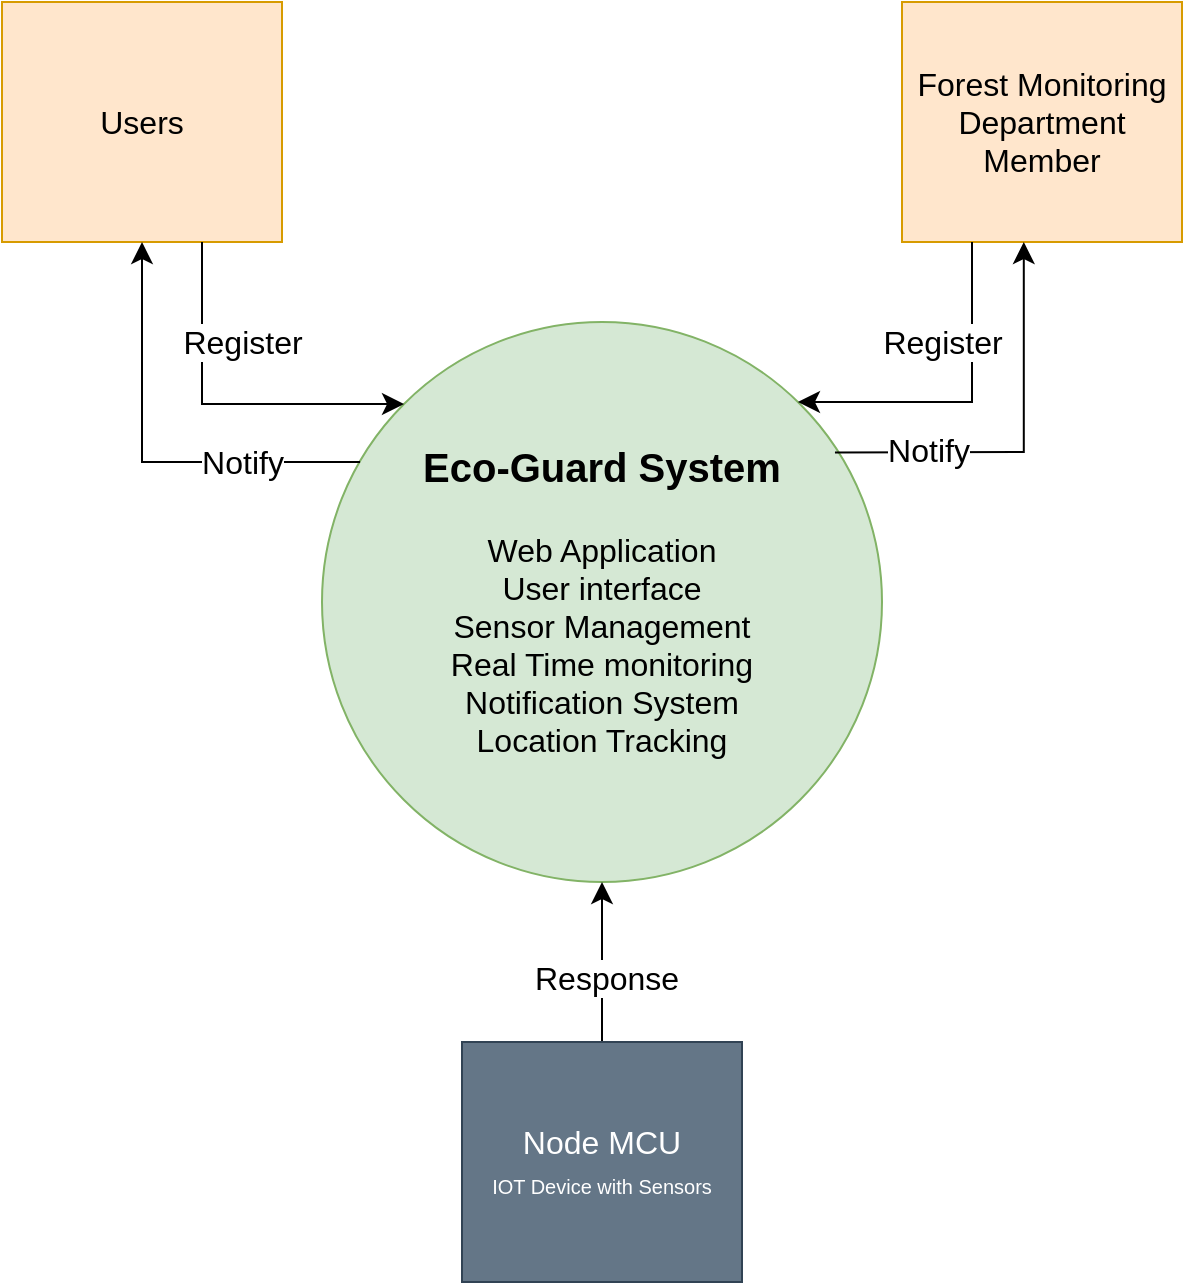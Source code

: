 <mxfile version="22.1.21" type="github" pages="3">
  <diagram name="Context Diagram" id="isF_3AFGJhiwNA9Eiq8M">
    <mxGraphModel dx="1878" dy="1072" grid="1" gridSize="10" guides="1" tooltips="1" connect="1" arrows="1" fold="1" page="1" pageScale="1" pageWidth="850" pageHeight="1100" math="0" shadow="0">
      <root>
        <mxCell id="0" />
        <mxCell id="1" parent="0" />
        <mxCell id="8bSUecY0tnSQXILsxd97-2" value="&lt;font style=&quot;border-color: var(--border-color); font-size: 20px;&quot;&gt;&lt;b style=&quot;border-color: var(--border-color);&quot;&gt;Eco-Guard System&lt;br style=&quot;border-color: var(--border-color);&quot;&gt;&lt;/b&gt;&lt;/font&gt;&lt;br style=&quot;border-color: var(--border-color);&quot;&gt;Web Application&lt;br style=&quot;border-color: var(--border-color);&quot;&gt;User interface&lt;br style=&quot;border-color: var(--border-color);&quot;&gt;Sensor Management&lt;br style=&quot;border-color: var(--border-color);&quot;&gt;Real Time monitoring&lt;br style=&quot;border-color: var(--border-color);&quot;&gt;Notification System&lt;br&gt;Location Tracking" style="ellipse;whiteSpace=wrap;html=1;aspect=fixed;fontSize=16;fillColor=#d5e8d4;strokeColor=#82b366;" vertex="1" parent="1">
          <mxGeometry x="300" y="370" width="280" height="280" as="geometry" />
        </mxCell>
        <mxCell id="8bSUecY0tnSQXILsxd97-3" value="Forest Monitoring&lt;br&gt;Department&lt;br&gt;Member" style="whiteSpace=wrap;html=1;fontSize=16;imageAspect=1;resizable=1;autosize=0;recursiveResize=1;perimeter=rectanglePerimeter;resizeHeight=0;resizeWidth=0;fixedWidth=0;expand=1;editable=1;movable=1;rotatable=1;deletable=1;locked=0;connectable=1;glass=0;fillStyle=auto;gradientDirection=north;fillColor=#ffe6cc;strokeColor=#d79b00;rounded=0;shadow=0;" vertex="1" parent="1">
          <mxGeometry x="590" y="210" width="140" height="120" as="geometry" />
        </mxCell>
        <mxCell id="8bSUecY0tnSQXILsxd97-5" value="Users" style="whiteSpace=wrap;html=1;fontSize=16;imageAspect=1;resizable=1;autosize=0;recursiveResize=1;perimeter=rectanglePerimeter;resizeHeight=0;resizeWidth=0;fixedWidth=0;expand=1;editable=1;movable=1;rotatable=1;deletable=1;locked=0;connectable=1;glass=0;fillStyle=auto;gradientDirection=north;fillColor=#ffe6cc;strokeColor=#d79b00;rounded=0;shadow=0;" vertex="1" parent="1">
          <mxGeometry x="140" y="210" width="140" height="120" as="geometry" />
        </mxCell>
        <mxCell id="8bSUecY0tnSQXILsxd97-8" style="edgeStyle=none;curved=1;rounded=0;orthogonalLoop=1;jettySize=auto;html=1;entryX=0.5;entryY=1;entryDx=0;entryDy=0;fontSize=12;startSize=8;endSize=8;" edge="1" parent="1" source="8bSUecY0tnSQXILsxd97-7" target="8bSUecY0tnSQXILsxd97-2">
          <mxGeometry relative="1" as="geometry" />
        </mxCell>
        <mxCell id="8bSUecY0tnSQXILsxd97-24" value="Response" style="edgeLabel;html=1;align=center;verticalAlign=middle;resizable=0;points=[];fontSize=16;" vertex="1" connectable="0" parent="8bSUecY0tnSQXILsxd97-8">
          <mxGeometry x="-0.194" y="-2" relative="1" as="geometry">
            <mxPoint as="offset" />
          </mxGeometry>
        </mxCell>
        <mxCell id="8bSUecY0tnSQXILsxd97-7" value="Node MCU&lt;br&gt;&lt;font style=&quot;font-size: 10px;&quot;&gt;IOT Device with Sensors&lt;/font&gt;" style="whiteSpace=wrap;html=1;fontSize=16;imageAspect=1;resizable=1;autosize=0;recursiveResize=1;perimeter=rectanglePerimeter;resizeHeight=0;resizeWidth=0;fixedWidth=0;expand=1;editable=1;movable=1;rotatable=1;deletable=1;locked=0;connectable=1;glass=0;fillStyle=auto;gradientDirection=north;fillColor=#647687;strokeColor=#314354;rounded=0;shadow=0;fontColor=#ffffff;" vertex="1" parent="1">
          <mxGeometry x="370" y="730" width="140" height="120" as="geometry" />
        </mxCell>
        <mxCell id="8bSUecY0tnSQXILsxd97-16" value="" style="edgeStyle=elbowEdgeStyle;elbow=vertical;endArrow=classic;html=1;curved=0;rounded=0;endSize=8;startSize=8;fontSize=12;exitX=0.068;exitY=0.25;exitDx=0;exitDy=0;exitPerimeter=0;" edge="1" parent="1" source="8bSUecY0tnSQXILsxd97-2">
          <mxGeometry width="50" height="50" relative="1" as="geometry">
            <mxPoint x="300" y="530" as="sourcePoint" />
            <mxPoint x="210" y="330" as="targetPoint" />
            <Array as="points">
              <mxPoint x="270" y="440" />
            </Array>
          </mxGeometry>
        </mxCell>
        <mxCell id="8bSUecY0tnSQXILsxd97-17" value="" style="edgeStyle=segmentEdgeStyle;endArrow=classic;html=1;curved=0;rounded=0;endSize=8;startSize=8;fontSize=12;entryX=0;entryY=0;entryDx=0;entryDy=0;" edge="1" parent="1" target="8bSUecY0tnSQXILsxd97-2">
          <mxGeometry width="50" height="50" relative="1" as="geometry">
            <mxPoint x="240" y="330" as="sourcePoint" />
            <mxPoint x="160" y="400" as="targetPoint" />
            <Array as="points">
              <mxPoint x="240" y="330" />
              <mxPoint x="240" y="411" />
            </Array>
          </mxGeometry>
        </mxCell>
        <mxCell id="8bSUecY0tnSQXILsxd97-18" value="Register" style="edgeLabel;html=1;align=center;verticalAlign=middle;resizable=0;points=[];fontSize=16;" vertex="1" connectable="0" parent="8bSUecY0tnSQXILsxd97-17">
          <mxGeometry x="-0.174" y="-1" relative="1" as="geometry">
            <mxPoint x="21" y="-25" as="offset" />
          </mxGeometry>
        </mxCell>
        <mxCell id="8bSUecY0tnSQXILsxd97-19" value="Notify" style="edgeLabel;html=1;align=center;verticalAlign=middle;resizable=0;points=[];fontSize=16;" vertex="1" connectable="0" parent="8bSUecY0tnSQXILsxd97-17">
          <mxGeometry x="-0.174" y="-1" relative="1" as="geometry">
            <mxPoint x="21" y="35" as="offset" />
          </mxGeometry>
        </mxCell>
        <mxCell id="8bSUecY0tnSQXILsxd97-20" value="" style="edgeStyle=elbowEdgeStyle;elbow=vertical;endArrow=classic;html=1;curved=0;rounded=0;endSize=8;startSize=8;fontSize=12;entryX=0.435;entryY=1.018;entryDx=0;entryDy=0;entryPerimeter=0;exitX=0.916;exitY=0.233;exitDx=0;exitDy=0;exitPerimeter=0;" edge="1" parent="1" source="8bSUecY0tnSQXILsxd97-2">
          <mxGeometry width="50" height="50" relative="1" as="geometry">
            <mxPoint x="574.164" y="467.84" as="sourcePoint" />
            <mxPoint x="650.9" y="330.0" as="targetPoint" />
            <Array as="points">
              <mxPoint x="610" y="435" />
            </Array>
          </mxGeometry>
        </mxCell>
        <mxCell id="8bSUecY0tnSQXILsxd97-21" value="" style="edgeStyle=segmentEdgeStyle;endArrow=classic;html=1;curved=0;rounded=0;endSize=8;startSize=8;fontSize=12;exitX=0.25;exitY=1;exitDx=0;exitDy=0;" edge="1" parent="1" source="8bSUecY0tnSQXILsxd97-3" target="8bSUecY0tnSQXILsxd97-2">
          <mxGeometry width="50" height="50" relative="1" as="geometry">
            <mxPoint x="680" y="357.84" as="sourcePoint" />
            <mxPoint x="560" y="410" as="targetPoint" />
            <Array as="points">
              <mxPoint x="625" y="410" />
            </Array>
          </mxGeometry>
        </mxCell>
        <mxCell id="8bSUecY0tnSQXILsxd97-22" value="Register" style="edgeLabel;html=1;align=center;verticalAlign=middle;resizable=0;points=[];fontSize=16;" vertex="1" connectable="0" parent="8bSUecY0tnSQXILsxd97-21">
          <mxGeometry x="-0.174" y="-1" relative="1" as="geometry">
            <mxPoint x="-14" y="-19" as="offset" />
          </mxGeometry>
        </mxCell>
        <mxCell id="8bSUecY0tnSQXILsxd97-23" value="Notify" style="edgeLabel;html=1;align=center;verticalAlign=middle;resizable=0;points=[];fontSize=16;" vertex="1" connectable="0" parent="8bSUecY0tnSQXILsxd97-21">
          <mxGeometry x="-0.174" y="-1" relative="1" as="geometry">
            <mxPoint x="-21" y="35" as="offset" />
          </mxGeometry>
        </mxCell>
      </root>
    </mxGraphModel>
  </diagram>
  <diagram name="Copy of Context Diagram" id="G_Z1w2eei_NWnaJJVMPD">
    <mxGraphModel dx="1425" dy="813" grid="1" gridSize="10" guides="1" tooltips="1" connect="1" arrows="1" fold="1" page="1" pageScale="1" pageWidth="850" pageHeight="1100" math="0" shadow="0">
      <root>
        <mxCell id="zQtHp6Epymdsno-iWiZK-0" />
        <mxCell id="zQtHp6Epymdsno-iWiZK-1" parent="zQtHp6Epymdsno-iWiZK-0" />
        <mxCell id="kzB733Oi7Ji3qb4j0iUT-13" style="edgeStyle=none;curved=1;rounded=0;orthogonalLoop=1;jettySize=auto;html=1;entryX=0.5;entryY=1;entryDx=0;entryDy=0;fontSize=12;startSize=8;endSize=8;" edge="1" parent="zQtHp6Epymdsno-iWiZK-1" source="zQtHp6Epymdsno-iWiZK-2" target="kzB733Oi7Ji3qb4j0iUT-9">
          <mxGeometry relative="1" as="geometry" />
        </mxCell>
        <mxCell id="zQtHp6Epymdsno-iWiZK-2" value="&lt;font style=&quot;border-color: var(--border-color); font-size: 20px;&quot;&gt;&lt;b style=&quot;border-color: var(--border-color);&quot;&gt;Eco-Guard System&lt;/b&gt;&lt;/font&gt;&lt;br style=&quot;border-color: var(--border-color);&quot;&gt;&lt;font size=&quot;1&quot; style=&quot;&quot;&gt;&lt;b style=&quot;font-size: 20px;&quot;&gt;&lt;br&gt;&lt;/b&gt;&lt;/font&gt;Web Application&lt;br style=&quot;border-color: var(--border-color);&quot;&gt;User interface&lt;br style=&quot;border-color: var(--border-color);&quot;&gt;Sensor Management&lt;br style=&quot;border-color: var(--border-color);&quot;&gt;Real Time monitoring" style="ellipse;whiteSpace=wrap;html=1;aspect=fixed;fontSize=16;fillColor=#d5e8d4;strokeColor=#82b366;" vertex="1" parent="zQtHp6Epymdsno-iWiZK-1">
          <mxGeometry x="300" y="370" width="280" height="280" as="geometry" />
        </mxCell>
        <mxCell id="zQtHp6Epymdsno-iWiZK-3" value="Forest Monitoring&lt;br&gt;Department&lt;br&gt;Member" style="whiteSpace=wrap;html=1;fontSize=16;imageAspect=1;resizable=1;autosize=0;recursiveResize=1;perimeter=rectanglePerimeter;resizeHeight=0;resizeWidth=0;fixedWidth=0;expand=1;editable=1;movable=1;rotatable=1;deletable=1;locked=0;connectable=1;glass=0;fillStyle=auto;gradientDirection=north;fillColor=#ffe6cc;strokeColor=#d79b00;rounded=0;shadow=0;" vertex="1" parent="zQtHp6Epymdsno-iWiZK-1">
          <mxGeometry x="590" y="210" width="140" height="120" as="geometry" />
        </mxCell>
        <mxCell id="zQtHp6Epymdsno-iWiZK-4" value="Users" style="whiteSpace=wrap;html=1;fontSize=16;imageAspect=1;resizable=1;autosize=0;recursiveResize=1;perimeter=rectanglePerimeter;resizeHeight=0;resizeWidth=0;fixedWidth=0;expand=1;editable=1;movable=1;rotatable=1;deletable=1;locked=0;connectable=1;glass=0;fillStyle=auto;gradientDirection=north;fillColor=#ffe6cc;strokeColor=#d79b00;rounded=0;shadow=0;" vertex="1" parent="zQtHp6Epymdsno-iWiZK-1">
          <mxGeometry x="140" y="210" width="140" height="120" as="geometry" />
        </mxCell>
        <mxCell id="zQtHp6Epymdsno-iWiZK-5" style="edgeStyle=none;curved=1;rounded=0;orthogonalLoop=1;jettySize=auto;html=1;entryX=0.5;entryY=1;entryDx=0;entryDy=0;fontSize=12;startSize=8;endSize=8;" edge="1" parent="zQtHp6Epymdsno-iWiZK-1" source="zQtHp6Epymdsno-iWiZK-7" target="zQtHp6Epymdsno-iWiZK-2">
          <mxGeometry relative="1" as="geometry" />
        </mxCell>
        <mxCell id="zQtHp6Epymdsno-iWiZK-6" value="Response" style="edgeLabel;html=1;align=center;verticalAlign=middle;resizable=0;points=[];fontSize=16;" vertex="1" connectable="0" parent="zQtHp6Epymdsno-iWiZK-5">
          <mxGeometry x="-0.194" y="-2" relative="1" as="geometry">
            <mxPoint as="offset" />
          </mxGeometry>
        </mxCell>
        <mxCell id="zQtHp6Epymdsno-iWiZK-7" value="Node MCU&lt;br&gt;&lt;font style=&quot;font-size: 10px;&quot;&gt;IOT Device with Sensors&lt;/font&gt;" style="whiteSpace=wrap;html=1;fontSize=16;imageAspect=1;resizable=1;autosize=0;recursiveResize=1;perimeter=rectanglePerimeter;resizeHeight=0;resizeWidth=0;fixedWidth=0;expand=1;editable=1;movable=1;rotatable=1;deletable=1;locked=0;connectable=1;glass=0;fillStyle=auto;gradientDirection=north;fillColor=#647687;strokeColor=#314354;rounded=0;shadow=0;fontColor=#ffffff;" vertex="1" parent="zQtHp6Epymdsno-iWiZK-1">
          <mxGeometry x="370" y="730" width="140" height="120" as="geometry" />
        </mxCell>
        <mxCell id="zQtHp6Epymdsno-iWiZK-8" value="" style="edgeStyle=elbowEdgeStyle;elbow=vertical;endArrow=classic;html=1;curved=0;rounded=0;endSize=8;startSize=8;fontSize=12;exitX=0;exitY=0.5;exitDx=0;exitDy=0;entryX=1;entryY=0.5;entryDx=0;entryDy=0;" edge="1" parent="zQtHp6Epymdsno-iWiZK-1" source="kzB733Oi7Ji3qb4j0iUT-9" target="zQtHp6Epymdsno-iWiZK-4">
          <mxGeometry width="50" height="50" relative="1" as="geometry">
            <mxPoint x="300" y="530" as="sourcePoint" />
            <mxPoint x="210" y="330" as="targetPoint" />
            <Array as="points">
              <mxPoint x="320" y="270" />
            </Array>
          </mxGeometry>
        </mxCell>
        <mxCell id="zQtHp6Epymdsno-iWiZK-9" value="" style="edgeStyle=segmentEdgeStyle;endArrow=classic;html=1;curved=0;rounded=0;endSize=8;startSize=8;fontSize=12;entryX=0;entryY=0;entryDx=0;entryDy=0;" edge="1" parent="zQtHp6Epymdsno-iWiZK-1" target="zQtHp6Epymdsno-iWiZK-2">
          <mxGeometry width="50" height="50" relative="1" as="geometry">
            <mxPoint x="240" y="330" as="sourcePoint" />
            <mxPoint x="160" y="400" as="targetPoint" />
            <Array as="points">
              <mxPoint x="240" y="330" />
              <mxPoint x="240" y="411" />
            </Array>
          </mxGeometry>
        </mxCell>
        <mxCell id="zQtHp6Epymdsno-iWiZK-10" value="Register" style="edgeLabel;html=1;align=center;verticalAlign=middle;resizable=0;points=[];fontSize=16;" vertex="1" connectable="0" parent="zQtHp6Epymdsno-iWiZK-9">
          <mxGeometry x="-0.174" y="-1" relative="1" as="geometry">
            <mxPoint x="21" y="-25" as="offset" />
          </mxGeometry>
        </mxCell>
        <mxCell id="zQtHp6Epymdsno-iWiZK-11" value="Notify" style="edgeLabel;html=1;align=center;verticalAlign=middle;resizable=0;points=[];fontSize=16;" vertex="1" connectable="0" parent="zQtHp6Epymdsno-iWiZK-9">
          <mxGeometry x="-0.174" y="-1" relative="1" as="geometry">
            <mxPoint x="81" y="-135" as="offset" />
          </mxGeometry>
        </mxCell>
        <mxCell id="zQtHp6Epymdsno-iWiZK-13" value="" style="edgeStyle=segmentEdgeStyle;endArrow=classic;html=1;curved=0;rounded=0;endSize=8;startSize=8;fontSize=12;exitX=0.25;exitY=1;exitDx=0;exitDy=0;" edge="1" parent="zQtHp6Epymdsno-iWiZK-1" source="zQtHp6Epymdsno-iWiZK-3" target="zQtHp6Epymdsno-iWiZK-2">
          <mxGeometry width="50" height="50" relative="1" as="geometry">
            <mxPoint x="680" y="357.84" as="sourcePoint" />
            <mxPoint x="560" y="410" as="targetPoint" />
            <Array as="points">
              <mxPoint x="625" y="410" />
            </Array>
          </mxGeometry>
        </mxCell>
        <mxCell id="zQtHp6Epymdsno-iWiZK-14" value="Register" style="edgeLabel;html=1;align=center;verticalAlign=middle;resizable=0;points=[];fontSize=16;" vertex="1" connectable="0" parent="zQtHp6Epymdsno-iWiZK-13">
          <mxGeometry x="-0.174" y="-1" relative="1" as="geometry">
            <mxPoint x="-14" y="-19" as="offset" />
          </mxGeometry>
        </mxCell>
        <mxCell id="kzB733Oi7Ji3qb4j0iUT-0" value="MQ2 sensor&lt;br&gt;&lt;font style=&quot;font-size: 10px;&quot;&gt;Gas and Smoke Detection&lt;/font&gt;" style="whiteSpace=wrap;html=1;fontSize=16;imageAspect=1;resizable=1;autosize=0;recursiveResize=1;perimeter=rectanglePerimeter;resizeHeight=0;resizeWidth=0;fixedWidth=0;expand=1;editable=1;movable=1;rotatable=1;deletable=1;locked=0;connectable=1;glass=0;fillStyle=auto;gradientDirection=north;fillColor=#76608a;strokeColor=#432D57;rounded=0;shadow=0;fontColor=#ffffff;" vertex="1" parent="zQtHp6Epymdsno-iWiZK-1">
          <mxGeometry x="180" y="825" width="110" height="70" as="geometry" />
        </mxCell>
        <mxCell id="kzB733Oi7Ji3qb4j0iUT-1" value="Flame Detection sensor" style="whiteSpace=wrap;html=1;fontSize=16;imageAspect=1;resizable=1;autosize=0;recursiveResize=1;perimeter=rectanglePerimeter;resizeHeight=0;resizeWidth=0;fixedWidth=0;expand=1;editable=1;movable=1;rotatable=1;deletable=1;locked=0;connectable=1;glass=0;fillStyle=auto;gradientDirection=north;fillColor=#fa6800;strokeColor=#C73500;rounded=0;shadow=0;fontColor=#000000;" vertex="1" parent="zQtHp6Epymdsno-iWiZK-1">
          <mxGeometry x="362.5" y="920" width="155" height="70" as="geometry" />
        </mxCell>
        <mxCell id="kzB733Oi7Ji3qb4j0iUT-2" value="Alarms&lt;br&gt;LED / Siren" style="whiteSpace=wrap;html=1;fontSize=16;imageAspect=1;resizable=1;autosize=0;recursiveResize=1;perimeter=rectanglePerimeter;resizeHeight=0;resizeWidth=0;fixedWidth=0;expand=1;editable=1;movable=1;rotatable=1;deletable=1;locked=0;connectable=1;glass=0;fillStyle=auto;gradientDirection=north;fillColor=#e3c800;strokeColor=#B09500;rounded=0;shadow=0;fontColor=#000000;" vertex="1" parent="zQtHp6Epymdsno-iWiZK-1">
          <mxGeometry x="600" y="825" width="110" height="70" as="geometry" />
        </mxCell>
        <mxCell id="kzB733Oi7Ji3qb4j0iUT-3" value="" style="endArrow=classic;html=1;rounded=0;fontSize=12;startSize=8;endSize=8;curved=1;exitX=1;exitY=0.5;exitDx=0;exitDy=0;entryX=0.011;entryY=0.538;entryDx=0;entryDy=0;entryPerimeter=0;" edge="1" parent="zQtHp6Epymdsno-iWiZK-1" source="kzB733Oi7Ji3qb4j0iUT-0" target="zQtHp6Epymdsno-iWiZK-7">
          <mxGeometry width="50" height="50" relative="1" as="geometry">
            <mxPoint x="330" y="820" as="sourcePoint" />
            <mxPoint x="380" y="770" as="targetPoint" />
          </mxGeometry>
        </mxCell>
        <mxCell id="kzB733Oi7Ji3qb4j0iUT-4" value="Identify" style="edgeLabel;html=1;align=center;verticalAlign=middle;resizable=0;points=[];fontSize=16;" vertex="1" connectable="0" parent="kzB733Oi7Ji3qb4j0iUT-3">
          <mxGeometry x="-0.251" relative="1" as="geometry">
            <mxPoint as="offset" />
          </mxGeometry>
        </mxCell>
        <mxCell id="kzB733Oi7Ji3qb4j0iUT-5" value="" style="endArrow=classic;html=1;rounded=0;fontSize=12;startSize=8;endSize=8;curved=1;exitX=0.5;exitY=0;exitDx=0;exitDy=0;entryX=0.5;entryY=1;entryDx=0;entryDy=0;" edge="1" parent="zQtHp6Epymdsno-iWiZK-1" source="kzB733Oi7Ji3qb4j0iUT-1" target="zQtHp6Epymdsno-iWiZK-7">
          <mxGeometry width="50" height="50" relative="1" as="geometry">
            <mxPoint x="375.96" y="890.44" as="sourcePoint" />
            <mxPoint x="517.96" y="890.44" as="targetPoint" />
          </mxGeometry>
        </mxCell>
        <mxCell id="kzB733Oi7Ji3qb4j0iUT-6" value="Identify" style="edgeLabel;html=1;align=center;verticalAlign=middle;resizable=0;points=[];fontSize=16;" vertex="1" connectable="0" parent="kzB733Oi7Ji3qb4j0iUT-5">
          <mxGeometry x="-0.251" relative="1" as="geometry">
            <mxPoint as="offset" />
          </mxGeometry>
        </mxCell>
        <mxCell id="kzB733Oi7Ji3qb4j0iUT-7" value="" style="endArrow=classic;html=1;rounded=0;fontSize=12;startSize=8;endSize=8;curved=1;exitX=1;exitY=0.5;exitDx=0;exitDy=0;entryX=0;entryY=0.5;entryDx=0;entryDy=0;" edge="1" parent="zQtHp6Epymdsno-iWiZK-1" source="zQtHp6Epymdsno-iWiZK-7" target="kzB733Oi7Ji3qb4j0iUT-2">
          <mxGeometry width="50" height="50" relative="1" as="geometry">
            <mxPoint x="550" y="830" as="sourcePoint" />
            <mxPoint x="550" y="760" as="targetPoint" />
          </mxGeometry>
        </mxCell>
        <mxCell id="kzB733Oi7Ji3qb4j0iUT-8" value="Command" style="edgeLabel;html=1;align=center;verticalAlign=middle;resizable=0;points=[];fontSize=16;" vertex="1" connectable="0" parent="kzB733Oi7Ji3qb4j0iUT-7">
          <mxGeometry x="-0.251" relative="1" as="geometry">
            <mxPoint x="9" as="offset" />
          </mxGeometry>
        </mxCell>
        <mxCell id="kzB733Oi7Ji3qb4j0iUT-10" style="edgeStyle=none;curved=1;rounded=0;orthogonalLoop=1;jettySize=auto;html=1;entryX=0;entryY=0.5;entryDx=0;entryDy=0;fontSize=12;startSize=8;endSize=8;" edge="1" parent="zQtHp6Epymdsno-iWiZK-1" source="kzB733Oi7Ji3qb4j0iUT-9" target="zQtHp6Epymdsno-iWiZK-3">
          <mxGeometry relative="1" as="geometry" />
        </mxCell>
        <mxCell id="kzB733Oi7Ji3qb4j0iUT-12" value="Notify" style="edgeLabel;html=1;align=center;verticalAlign=middle;resizable=0;points=[];fontSize=16;" vertex="1" connectable="0" parent="kzB733Oi7Ji3qb4j0iUT-10">
          <mxGeometry x="0.108" y="1" relative="1" as="geometry">
            <mxPoint x="-4" y="1" as="offset" />
          </mxGeometry>
        </mxCell>
        <mxCell id="kzB733Oi7Ji3qb4j0iUT-9" value="Notification system" style="whiteSpace=wrap;html=1;fontSize=16;imageAspect=1;resizable=1;autosize=0;recursiveResize=1;perimeter=rectanglePerimeter;resizeHeight=0;resizeWidth=0;fixedWidth=0;expand=1;editable=1;movable=1;rotatable=1;deletable=1;locked=0;connectable=1;glass=0;fillStyle=auto;gradientDirection=north;fillColor=#b1ddf0;strokeColor=#10739e;rounded=0;shadow=0;" vertex="1" parent="zQtHp6Epymdsno-iWiZK-1">
          <mxGeometry x="370" y="240" width="140" height="60" as="geometry" />
        </mxCell>
        <mxCell id="kzB733Oi7Ji3qb4j0iUT-14" value="Location&lt;br&gt;&lt;font style=&quot;font-size: 10px;&quot;&gt;By Google Maps&lt;/font&gt;" style="whiteSpace=wrap;html=1;fontSize=16;imageAspect=1;resizable=1;autosize=0;recursiveResize=1;perimeter=rectanglePerimeter;resizeHeight=0;resizeWidth=0;fixedWidth=0;expand=1;editable=1;movable=1;rotatable=1;deletable=1;locked=0;connectable=1;glass=0;fillStyle=auto;gradientDirection=north;fillColor=#647687;strokeColor=#314354;rounded=0;shadow=0;fontColor=#ffffff;" vertex="1" parent="zQtHp6Epymdsno-iWiZK-1">
          <mxGeometry x="620" y="500" width="110" height="70" as="geometry" />
        </mxCell>
        <mxCell id="kzB733Oi7Ji3qb4j0iUT-15" style="edgeStyle=none;curved=1;rounded=0;orthogonalLoop=1;jettySize=auto;html=1;entryX=1.004;entryY=0.59;entryDx=0;entryDy=0;entryPerimeter=0;fontSize=12;startSize=8;endSize=8;" edge="1" parent="zQtHp6Epymdsno-iWiZK-1" source="kzB733Oi7Ji3qb4j0iUT-14" target="zQtHp6Epymdsno-iWiZK-2">
          <mxGeometry relative="1" as="geometry" />
        </mxCell>
      </root>
    </mxGraphModel>
  </diagram>
  <diagram id="7BUWdZqbhtw12gFPf6PW" name="Page-3">
    <mxGraphModel dx="2066" dy="1179" grid="0" gridSize="10" guides="1" tooltips="1" connect="1" arrows="1" fold="1" page="0" pageScale="1" pageWidth="850" pageHeight="1100" math="0" shadow="0">
      <root>
        <mxCell id="0" />
        <mxCell id="1" parent="0" />
      </root>
    </mxGraphModel>
  </diagram>
</mxfile>
